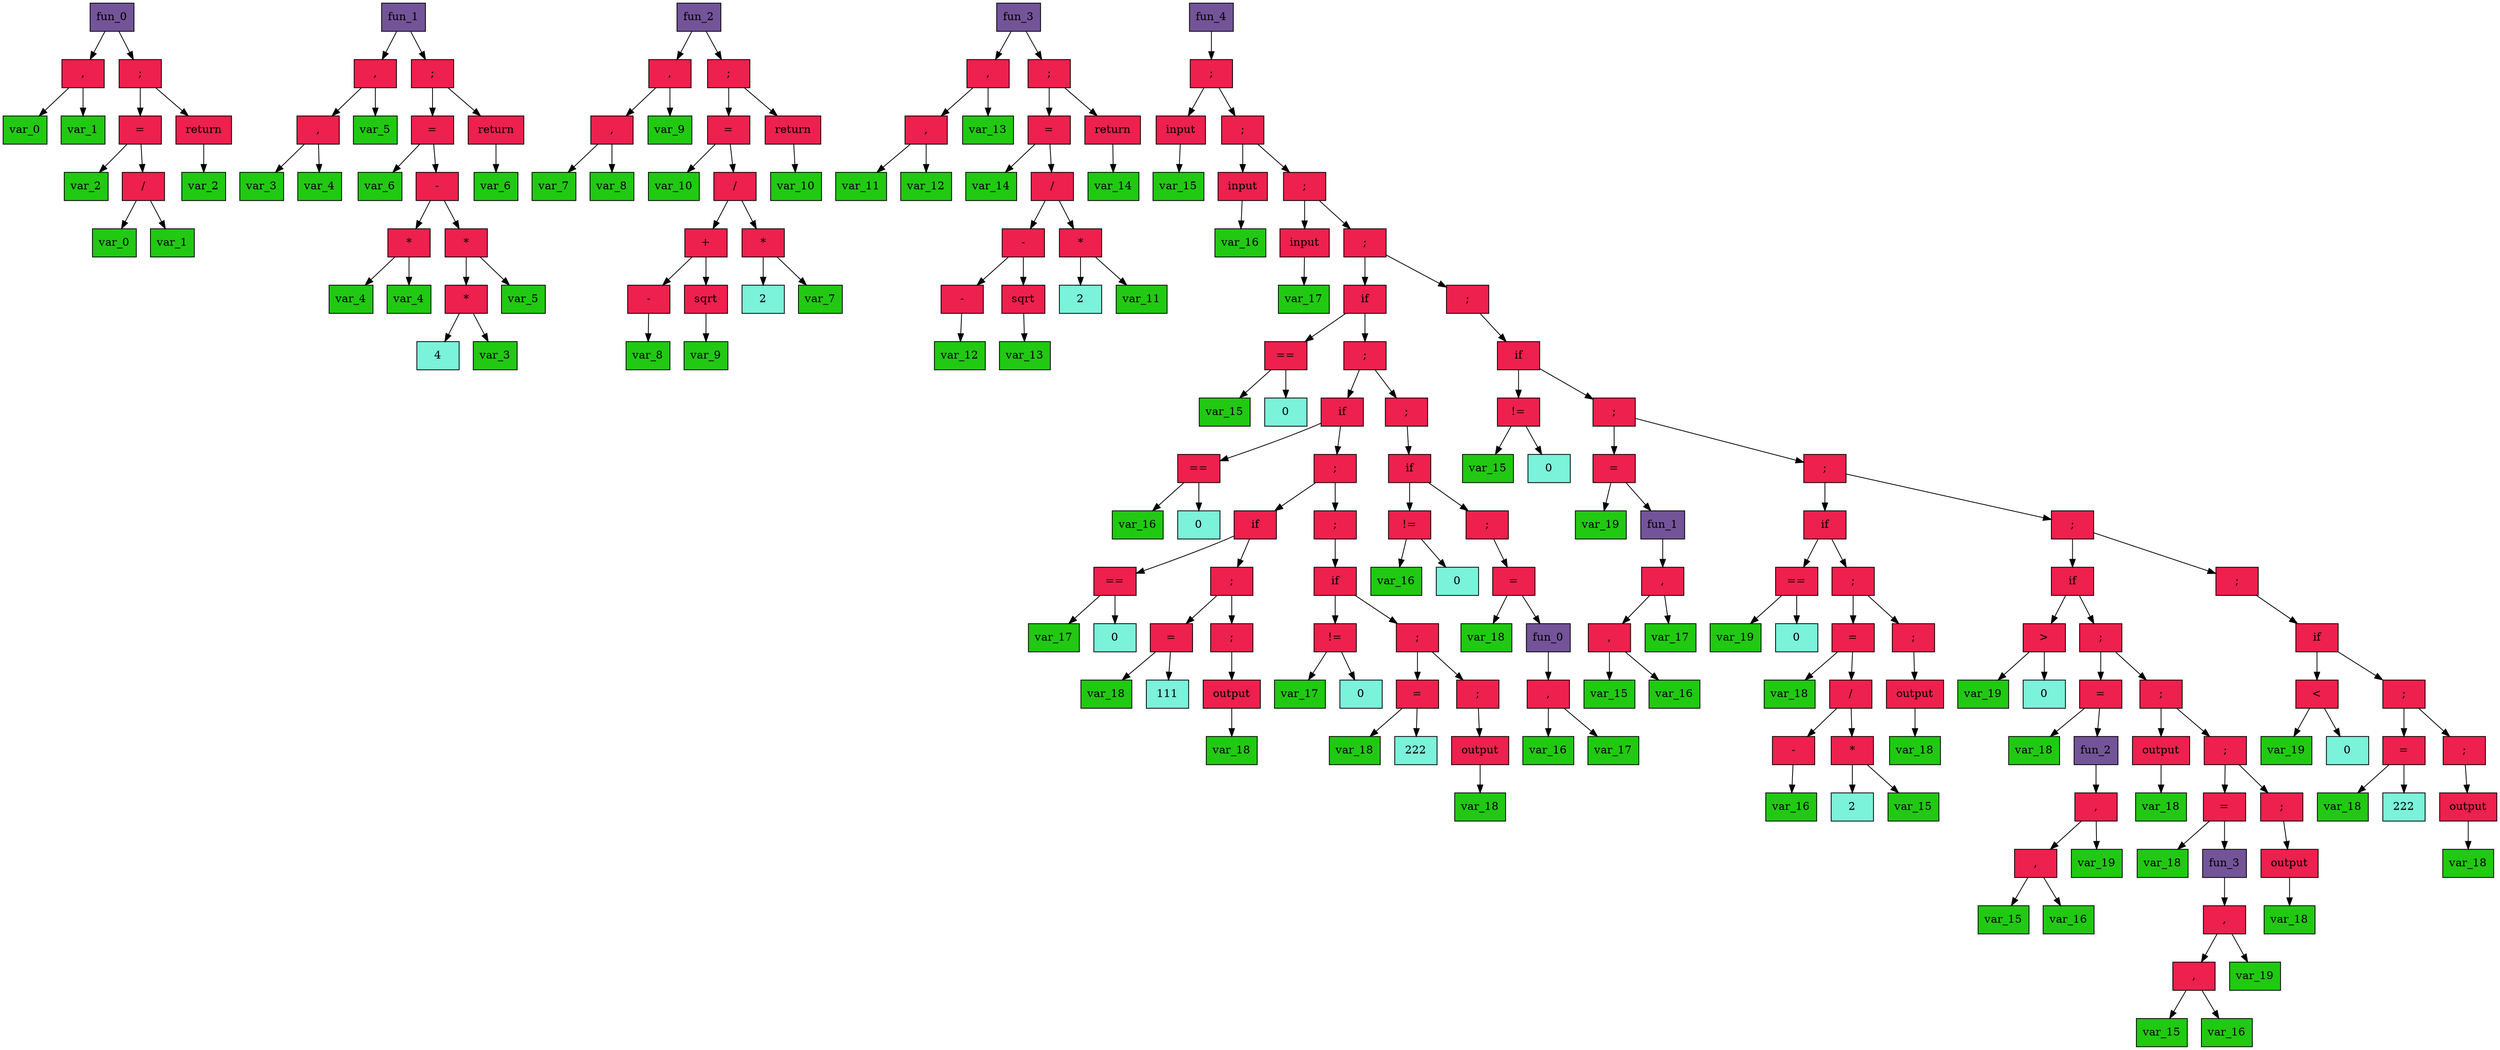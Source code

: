 digraph DotGraph
{
    Node16 [shape="box", color="black", fontcolor="black", fillcolor="#735499", style="filled", weight="1", label="fun_0"];
    Node80 [shape="box", color="black", fontcolor="black", fillcolor="#EE204D", style="filled", weight="1", label=" , "];
    Node144 [shape="box", color="black", fontcolor="black", fillcolor="#21C912", style="filled", weight="1", label="var_0"];
    Node80 -> Node144 [color="black", style="solid", weight="1", label=""];
    Node208 [shape="box", color="black", fontcolor="black", fillcolor="#21C912", style="filled", weight="1", label="var_1"];
    Node80 -> Node208 [color="black", style="solid", weight="1", label=""];
    Node16 -> Node80 [color="black", style="solid", weight="1", label=""];
    Node272 [shape="box", color="black", fontcolor="black", fillcolor="#EE204D", style="filled", weight="1", label=" ; "];
    Node336 [shape="box", color="black", fontcolor="black", fillcolor="#EE204D", style="filled", weight="1", label=" = "];
    Node400 [shape="box", color="black", fontcolor="black", fillcolor="#21C912", style="filled", weight="1", label="var_2"];
    Node336 -> Node400 [color="black", style="solid", weight="1", label=""];
    Node464 [shape="box", color="black", fontcolor="black", fillcolor="#EE204D", style="filled", weight="1", label=" / "];
    Node528 [shape="box", color="black", fontcolor="black", fillcolor="#21C912", style="filled", weight="1", label="var_0"];
    Node464 -> Node528 [color="black", style="solid", weight="1", label=""];
    Node592 [shape="box", color="black", fontcolor="black", fillcolor="#21C912", style="filled", weight="1", label="var_1"];
    Node464 -> Node592 [color="black", style="solid", weight="1", label=""];
    Node336 -> Node464 [color="black", style="solid", weight="1", label=""];
    Node272 -> Node336 [color="black", style="solid", weight="1", label=""];
    Node656 [shape="box", color="black", fontcolor="black", fillcolor="#EE204D", style="filled", weight="1", label=" return "];
    Node720 [shape="box", color="black", fontcolor="black", fillcolor="#21C912", style="filled", weight="1", label="var_2"];
    Node656 -> Node720 [color="black", style="solid", weight="1", label=""];
    Node272 -> Node656 [color="black", style="solid", weight="1", label=""];
    Node16 -> Node272 [color="black", style="solid", weight="1", label=""];
    Node784 [shape="box", color="black", fontcolor="black", fillcolor="#735499", style="filled", weight="1", label="fun_1"];
    Node848 [shape="box", color="black", fontcolor="black", fillcolor="#EE204D", style="filled", weight="1", label=" , "];
    Node912 [shape="box", color="black", fontcolor="black", fillcolor="#EE204D", style="filled", weight="1", label=" , "];
    Node976 [shape="box", color="black", fontcolor="black", fillcolor="#21C912", style="filled", weight="1", label="var_3"];
    Node912 -> Node976 [color="black", style="solid", weight="1", label=""];
    Node1040 [shape="box", color="black", fontcolor="black", fillcolor="#21C912", style="filled", weight="1", label="var_4"];
    Node912 -> Node1040 [color="black", style="solid", weight="1", label=""];
    Node848 -> Node912 [color="black", style="solid", weight="1", label=""];
    Node1104 [shape="box", color="black", fontcolor="black", fillcolor="#21C912", style="filled", weight="1", label="var_5"];
    Node848 -> Node1104 [color="black", style="solid", weight="1", label=""];
    Node784 -> Node848 [color="black", style="solid", weight="1", label=""];
    Node1168 [shape="box", color="black", fontcolor="black", fillcolor="#EE204D", style="filled", weight="1", label=" ; "];
    Node1232 [shape="box", color="black", fontcolor="black", fillcolor="#EE204D", style="filled", weight="1", label=" = "];
    Node1296 [shape="box", color="black", fontcolor="black", fillcolor="#21C912", style="filled", weight="1", label="var_6"];
    Node1232 -> Node1296 [color="black", style="solid", weight="1", label=""];
    Node1360 [shape="box", color="black", fontcolor="black", fillcolor="#EE204D", style="filled", weight="1", label=" - "];
    Node1424 [shape="box", color="black", fontcolor="black", fillcolor="#EE204D", style="filled", weight="1", label=" * "];
    Node1488 [shape="box", color="black", fontcolor="black", fillcolor="#21C912", style="filled", weight="1", label="var_4"];
    Node1424 -> Node1488 [color="black", style="solid", weight="1", label=""];
    Node1552 [shape="box", color="black", fontcolor="black", fillcolor="#21C912", style="filled", weight="1", label="var_4"];
    Node1424 -> Node1552 [color="black", style="solid", weight="1", label=""];
    Node1360 -> Node1424 [color="black", style="solid", weight="1", label=""];
    Node1616 [shape="box", color="black", fontcolor="black", fillcolor="#EE204D", style="filled", weight="1", label=" * "];
    Node1680 [shape="box", color="black", fontcolor="black", fillcolor="#EE204D", style="filled", weight="1", label=" * "];
    Node1744 [shape="box", color="black", fontcolor="black", fillcolor="#7BF2DA", style="filled", weight="1", label="4"];
    Node1680 -> Node1744 [color="black", style="solid", weight="1", label=""];
    Node1808 [shape="box", color="black", fontcolor="black", fillcolor="#21C912", style="filled", weight="1", label="var_3"];
    Node1680 -> Node1808 [color="black", style="solid", weight="1", label=""];
    Node1616 -> Node1680 [color="black", style="solid", weight="1", label=""];
    Node1872 [shape="box", color="black", fontcolor="black", fillcolor="#21C912", style="filled", weight="1", label="var_5"];
    Node1616 -> Node1872 [color="black", style="solid", weight="1", label=""];
    Node1360 -> Node1616 [color="black", style="solid", weight="1", label=""];
    Node1232 -> Node1360 [color="black", style="solid", weight="1", label=""];
    Node1168 -> Node1232 [color="black", style="solid", weight="1", label=""];
    Node1936 [shape="box", color="black", fontcolor="black", fillcolor="#EE204D", style="filled", weight="1", label=" return "];
    Node2000 [shape="box", color="black", fontcolor="black", fillcolor="#21C912", style="filled", weight="1", label="var_6"];
    Node1936 -> Node2000 [color="black", style="solid", weight="1", label=""];
    Node1168 -> Node1936 [color="black", style="solid", weight="1", label=""];
    Node784 -> Node1168 [color="black", style="solid", weight="1", label=""];
    Node2064 [shape="box", color="black", fontcolor="black", fillcolor="#735499", style="filled", weight="1", label="fun_2"];
    Node2128 [shape="box", color="black", fontcolor="black", fillcolor="#EE204D", style="filled", weight="1", label=" , "];
    Node2192 [shape="box", color="black", fontcolor="black", fillcolor="#EE204D", style="filled", weight="1", label=" , "];
    Node2256 [shape="box", color="black", fontcolor="black", fillcolor="#21C912", style="filled", weight="1", label="var_7"];
    Node2192 -> Node2256 [color="black", style="solid", weight="1", label=""];
    Node2320 [shape="box", color="black", fontcolor="black", fillcolor="#21C912", style="filled", weight="1", label="var_8"];
    Node2192 -> Node2320 [color="black", style="solid", weight="1", label=""];
    Node2128 -> Node2192 [color="black", style="solid", weight="1", label=""];
    Node2384 [shape="box", color="black", fontcolor="black", fillcolor="#21C912", style="filled", weight="1", label="var_9"];
    Node2128 -> Node2384 [color="black", style="solid", weight="1", label=""];
    Node2064 -> Node2128 [color="black", style="solid", weight="1", label=""];
    Node2448 [shape="box", color="black", fontcolor="black", fillcolor="#EE204D", style="filled", weight="1", label=" ; "];
    Node2512 [shape="box", color="black", fontcolor="black", fillcolor="#EE204D", style="filled", weight="1", label=" = "];
    Node2576 [shape="box", color="black", fontcolor="black", fillcolor="#21C912", style="filled", weight="1", label="var_10"];
    Node2512 -> Node2576 [color="black", style="solid", weight="1", label=""];
    Node2640 [shape="box", color="black", fontcolor="black", fillcolor="#EE204D", style="filled", weight="1", label=" / "];
    Node2704 [shape="box", color="black", fontcolor="black", fillcolor="#EE204D", style="filled", weight="1", label=" + "];
    Node2768 [shape="box", color="black", fontcolor="black", fillcolor="#EE204D", style="filled", weight="1", label=" - "];
    Node2832 [shape="box", color="black", fontcolor="black", fillcolor="#21C912", style="filled", weight="1", label="var_8"];
    Node2768 -> Node2832 [color="black", style="solid", weight="1", label=""];
    Node2704 -> Node2768 [color="black", style="solid", weight="1", label=""];
    Node2896 [shape="box", color="black", fontcolor="black", fillcolor="#EE204D", style="filled", weight="1", label=" sqrt "];
    Node2960 [shape="box", color="black", fontcolor="black", fillcolor="#21C912", style="filled", weight="1", label="var_9"];
    Node2896 -> Node2960 [color="black", style="solid", weight="1", label=""];
    Node2704 -> Node2896 [color="black", style="solid", weight="1", label=""];
    Node2640 -> Node2704 [color="black", style="solid", weight="1", label=""];
    Node3024 [shape="box", color="black", fontcolor="black", fillcolor="#EE204D", style="filled", weight="1", label=" * "];
    Node3088 [shape="box", color="black", fontcolor="black", fillcolor="#7BF2DA", style="filled", weight="1", label="2"];
    Node3024 -> Node3088 [color="black", style="solid", weight="1", label=""];
    Node3152 [shape="box", color="black", fontcolor="black", fillcolor="#21C912", style="filled", weight="1", label="var_7"];
    Node3024 -> Node3152 [color="black", style="solid", weight="1", label=""];
    Node2640 -> Node3024 [color="black", style="solid", weight="1", label=""];
    Node2512 -> Node2640 [color="black", style="solid", weight="1", label=""];
    Node2448 -> Node2512 [color="black", style="solid", weight="1", label=""];
    Node3216 [shape="box", color="black", fontcolor="black", fillcolor="#EE204D", style="filled", weight="1", label=" return "];
    Node3280 [shape="box", color="black", fontcolor="black", fillcolor="#21C912", style="filled", weight="1", label="var_10"];
    Node3216 -> Node3280 [color="black", style="solid", weight="1", label=""];
    Node2448 -> Node3216 [color="black", style="solid", weight="1", label=""];
    Node2064 -> Node2448 [color="black", style="solid", weight="1", label=""];
    Node3344 [shape="box", color="black", fontcolor="black", fillcolor="#735499", style="filled", weight="1", label="fun_3"];
    Node3408 [shape="box", color="black", fontcolor="black", fillcolor="#EE204D", style="filled", weight="1", label=" , "];
    Node3472 [shape="box", color="black", fontcolor="black", fillcolor="#EE204D", style="filled", weight="1", label=" , "];
    Node3536 [shape="box", color="black", fontcolor="black", fillcolor="#21C912", style="filled", weight="1", label="var_11"];
    Node3472 -> Node3536 [color="black", style="solid", weight="1", label=""];
    Node3600 [shape="box", color="black", fontcolor="black", fillcolor="#21C912", style="filled", weight="1", label="var_12"];
    Node3472 -> Node3600 [color="black", style="solid", weight="1", label=""];
    Node3408 -> Node3472 [color="black", style="solid", weight="1", label=""];
    Node3664 [shape="box", color="black", fontcolor="black", fillcolor="#21C912", style="filled", weight="1", label="var_13"];
    Node3408 -> Node3664 [color="black", style="solid", weight="1", label=""];
    Node3344 -> Node3408 [color="black", style="solid", weight="1", label=""];
    Node3728 [shape="box", color="black", fontcolor="black", fillcolor="#EE204D", style="filled", weight="1", label=" ; "];
    Node3792 [shape="box", color="black", fontcolor="black", fillcolor="#EE204D", style="filled", weight="1", label=" = "];
    Node3856 [shape="box", color="black", fontcolor="black", fillcolor="#21C912", style="filled", weight="1", label="var_14"];
    Node3792 -> Node3856 [color="black", style="solid", weight="1", label=""];
    Node3920 [shape="box", color="black", fontcolor="black", fillcolor="#EE204D", style="filled", weight="1", label=" / "];
    Node3984 [shape="box", color="black", fontcolor="black", fillcolor="#EE204D", style="filled", weight="1", label=" - "];
    Node4048 [shape="box", color="black", fontcolor="black", fillcolor="#EE204D", style="filled", weight="1", label=" - "];
    Node4112 [shape="box", color="black", fontcolor="black", fillcolor="#21C912", style="filled", weight="1", label="var_12"];
    Node4048 -> Node4112 [color="black", style="solid", weight="1", label=""];
    Node3984 -> Node4048 [color="black", style="solid", weight="1", label=""];
    Node4176 [shape="box", color="black", fontcolor="black", fillcolor="#EE204D", style="filled", weight="1", label=" sqrt "];
    Node4240 [shape="box", color="black", fontcolor="black", fillcolor="#21C912", style="filled", weight="1", label="var_13"];
    Node4176 -> Node4240 [color="black", style="solid", weight="1", label=""];
    Node3984 -> Node4176 [color="black", style="solid", weight="1", label=""];
    Node3920 -> Node3984 [color="black", style="solid", weight="1", label=""];
    Node4304 [shape="box", color="black", fontcolor="black", fillcolor="#EE204D", style="filled", weight="1", label=" * "];
    Node4368 [shape="box", color="black", fontcolor="black", fillcolor="#7BF2DA", style="filled", weight="1", label="2"];
    Node4304 -> Node4368 [color="black", style="solid", weight="1", label=""];
    Node4432 [shape="box", color="black", fontcolor="black", fillcolor="#21C912", style="filled", weight="1", label="var_11"];
    Node4304 -> Node4432 [color="black", style="solid", weight="1", label=""];
    Node3920 -> Node4304 [color="black", style="solid", weight="1", label=""];
    Node3792 -> Node3920 [color="black", style="solid", weight="1", label=""];
    Node3728 -> Node3792 [color="black", style="solid", weight="1", label=""];
    Node4496 [shape="box", color="black", fontcolor="black", fillcolor="#EE204D", style="filled", weight="1", label=" return "];
    Node4560 [shape="box", color="black", fontcolor="black", fillcolor="#21C912", style="filled", weight="1", label="var_14"];
    Node4496 -> Node4560 [color="black", style="solid", weight="1", label=""];
    Node3728 -> Node4496 [color="black", style="solid", weight="1", label=""];
    Node3344 -> Node3728 [color="black", style="solid", weight="1", label=""];
    Node4624 [shape="box", color="black", fontcolor="black", fillcolor="#735499", style="filled", weight="1", label="fun_4"];
    Node4688 [shape="box", color="black", fontcolor="black", fillcolor="#EE204D", style="filled", weight="1", label=" ; "];
    Node4752 [shape="box", color="black", fontcolor="black", fillcolor="#EE204D", style="filled", weight="1", label=" input "];
    Node4816 [shape="box", color="black", fontcolor="black", fillcolor="#21C912", style="filled", weight="1", label="var_15"];
    Node4752 -> Node4816 [color="black", style="solid", weight="1", label=""];
    Node4688 -> Node4752 [color="black", style="solid", weight="1", label=""];
    Node4880 [shape="box", color="black", fontcolor="black", fillcolor="#EE204D", style="filled", weight="1", label=" ; "];
    Node4944 [shape="box", color="black", fontcolor="black", fillcolor="#EE204D", style="filled", weight="1", label=" input "];
    Node5008 [shape="box", color="black", fontcolor="black", fillcolor="#21C912", style="filled", weight="1", label="var_16"];
    Node4944 -> Node5008 [color="black", style="solid", weight="1", label=""];
    Node4880 -> Node4944 [color="black", style="solid", weight="1", label=""];
    Node5072 [shape="box", color="black", fontcolor="black", fillcolor="#EE204D", style="filled", weight="1", label=" ; "];
    Node5136 [shape="box", color="black", fontcolor="black", fillcolor="#EE204D", style="filled", weight="1", label=" input "];
    Node5200 [shape="box", color="black", fontcolor="black", fillcolor="#21C912", style="filled", weight="1", label="var_17"];
    Node5136 -> Node5200 [color="black", style="solid", weight="1", label=""];
    Node5072 -> Node5136 [color="black", style="solid", weight="1", label=""];
    Node5264 [shape="box", color="black", fontcolor="black", fillcolor="#EE204D", style="filled", weight="1", label=" ; "];
    Node5328 [shape="box", color="black", fontcolor="black", fillcolor="#EE204D", style="filled", weight="1", label=" if "];
    Node5392 [shape="box", color="black", fontcolor="black", fillcolor="#EE204D", style="filled", weight="1", label=" == "];
    Node5456 [shape="box", color="black", fontcolor="black", fillcolor="#21C912", style="filled", weight="1", label="var_15"];
    Node5392 -> Node5456 [color="black", style="solid", weight="1", label=""];
    Node5520 [shape="box", color="black", fontcolor="black", fillcolor="#7BF2DA", style="filled", weight="1", label="0"];
    Node5392 -> Node5520 [color="black", style="solid", weight="1", label=""];
    Node5328 -> Node5392 [color="black", style="solid", weight="1", label=""];
    Node5584 [shape="box", color="black", fontcolor="black", fillcolor="#EE204D", style="filled", weight="1", label=" ; "];
    Node5648 [shape="box", color="black", fontcolor="black", fillcolor="#EE204D", style="filled", weight="1", label=" if "];
    Node5712 [shape="box", color="black", fontcolor="black", fillcolor="#EE204D", style="filled", weight="1", label=" == "];
    Node5776 [shape="box", color="black", fontcolor="black", fillcolor="#21C912", style="filled", weight="1", label="var_16"];
    Node5712 -> Node5776 [color="black", style="solid", weight="1", label=""];
    Node5840 [shape="box", color="black", fontcolor="black", fillcolor="#7BF2DA", style="filled", weight="1", label="0"];
    Node5712 -> Node5840 [color="black", style="solid", weight="1", label=""];
    Node5648 -> Node5712 [color="black", style="solid", weight="1", label=""];
    Node5904 [shape="box", color="black", fontcolor="black", fillcolor="#EE204D", style="filled", weight="1", label=" ; "];
    Node5968 [shape="box", color="black", fontcolor="black", fillcolor="#EE204D", style="filled", weight="1", label=" if "];
    Node6032 [shape="box", color="black", fontcolor="black", fillcolor="#EE204D", style="filled", weight="1", label=" == "];
    Node6096 [shape="box", color="black", fontcolor="black", fillcolor="#21C912", style="filled", weight="1", label="var_17"];
    Node6032 -> Node6096 [color="black", style="solid", weight="1", label=""];
    Node6160 [shape="box", color="black", fontcolor="black", fillcolor="#7BF2DA", style="filled", weight="1", label="0"];
    Node6032 -> Node6160 [color="black", style="solid", weight="1", label=""];
    Node5968 -> Node6032 [color="black", style="solid", weight="1", label=""];
    Node6224 [shape="box", color="black", fontcolor="black", fillcolor="#EE204D", style="filled", weight="1", label=" ; "];
    Node6288 [shape="box", color="black", fontcolor="black", fillcolor="#EE204D", style="filled", weight="1", label=" = "];
    Node6352 [shape="box", color="black", fontcolor="black", fillcolor="#21C912", style="filled", weight="1", label="var_18"];
    Node6288 -> Node6352 [color="black", style="solid", weight="1", label=""];
    Node6416 [shape="box", color="black", fontcolor="black", fillcolor="#7BF2DA", style="filled", weight="1", label="111"];
    Node6288 -> Node6416 [color="black", style="solid", weight="1", label=""];
    Node6224 -> Node6288 [color="black", style="solid", weight="1", label=""];
    Node6480 [shape="box", color="black", fontcolor="black", fillcolor="#EE204D", style="filled", weight="1", label=" ; "];
    Node6544 [shape="box", color="black", fontcolor="black", fillcolor="#EE204D", style="filled", weight="1", label=" output "];
    Node6608 [shape="box", color="black", fontcolor="black", fillcolor="#21C912", style="filled", weight="1", label="var_18"];
    Node6544 -> Node6608 [color="black", style="solid", weight="1", label=""];
    Node6480 -> Node6544 [color="black", style="solid", weight="1", label=""];
    Node6224 -> Node6480 [color="black", style="solid", weight="1", label=""];
    Node5968 -> Node6224 [color="black", style="solid", weight="1", label=""];
    Node5904 -> Node5968 [color="black", style="solid", weight="1", label=""];
    Node6672 [shape="box", color="black", fontcolor="black", fillcolor="#EE204D", style="filled", weight="1", label=" ; "];
    Node6736 [shape="box", color="black", fontcolor="black", fillcolor="#EE204D", style="filled", weight="1", label=" if "];
    Node6800 [shape="box", color="black", fontcolor="black", fillcolor="#EE204D", style="filled", weight="1", label=" != "];
    Node6864 [shape="box", color="black", fontcolor="black", fillcolor="#21C912", style="filled", weight="1", label="var_17"];
    Node6800 -> Node6864 [color="black", style="solid", weight="1", label=""];
    Node6928 [shape="box", color="black", fontcolor="black", fillcolor="#7BF2DA", style="filled", weight="1", label="0"];
    Node6800 -> Node6928 [color="black", style="solid", weight="1", label=""];
    Node6736 -> Node6800 [color="black", style="solid", weight="1", label=""];
    Node6992 [shape="box", color="black", fontcolor="black", fillcolor="#EE204D", style="filled", weight="1", label=" ; "];
    Node7056 [shape="box", color="black", fontcolor="black", fillcolor="#EE204D", style="filled", weight="1", label=" = "];
    Node7120 [shape="box", color="black", fontcolor="black", fillcolor="#21C912", style="filled", weight="1", label="var_18"];
    Node7056 -> Node7120 [color="black", style="solid", weight="1", label=""];
    Node7184 [shape="box", color="black", fontcolor="black", fillcolor="#7BF2DA", style="filled", weight="1", label="222"];
    Node7056 -> Node7184 [color="black", style="solid", weight="1", label=""];
    Node6992 -> Node7056 [color="black", style="solid", weight="1", label=""];
    Node7248 [shape="box", color="black", fontcolor="black", fillcolor="#EE204D", style="filled", weight="1", label=" ; "];
    Node7312 [shape="box", color="black", fontcolor="black", fillcolor="#EE204D", style="filled", weight="1", label=" output "];
    Node7376 [shape="box", color="black", fontcolor="black", fillcolor="#21C912", style="filled", weight="1", label="var_18"];
    Node7312 -> Node7376 [color="black", style="solid", weight="1", label=""];
    Node7248 -> Node7312 [color="black", style="solid", weight="1", label=""];
    Node6992 -> Node7248 [color="black", style="solid", weight="1", label=""];
    Node6736 -> Node6992 [color="black", style="solid", weight="1", label=""];
    Node6672 -> Node6736 [color="black", style="solid", weight="1", label=""];
    Node5904 -> Node6672 [color="black", style="solid", weight="1", label=""];
    Node5648 -> Node5904 [color="black", style="solid", weight="1", label=""];
    Node5584 -> Node5648 [color="black", style="solid", weight="1", label=""];
    Node7440 [shape="box", color="black", fontcolor="black", fillcolor="#EE204D", style="filled", weight="1", label=" ; "];
    Node7504 [shape="box", color="black", fontcolor="black", fillcolor="#EE204D", style="filled", weight="1", label=" if "];
    Node7568 [shape="box", color="black", fontcolor="black", fillcolor="#EE204D", style="filled", weight="1", label=" != "];
    Node7632 [shape="box", color="black", fontcolor="black", fillcolor="#21C912", style="filled", weight="1", label="var_16"];
    Node7568 -> Node7632 [color="black", style="solid", weight="1", label=""];
    Node7696 [shape="box", color="black", fontcolor="black", fillcolor="#7BF2DA", style="filled", weight="1", label="0"];
    Node7568 -> Node7696 [color="black", style="solid", weight="1", label=""];
    Node7504 -> Node7568 [color="black", style="solid", weight="1", label=""];
    Node7760 [shape="box", color="black", fontcolor="black", fillcolor="#EE204D", style="filled", weight="1", label=" ; "];
    Node7824 [shape="box", color="black", fontcolor="black", fillcolor="#EE204D", style="filled", weight="1", label=" = "];
    Node7888 [shape="box", color="black", fontcolor="black", fillcolor="#21C912", style="filled", weight="1", label="var_18"];
    Node7824 -> Node7888 [color="black", style="solid", weight="1", label=""];
    Node7952 [shape="box", color="black", fontcolor="black", fillcolor="#735499", style="filled", weight="1", label="fun_0"];
    Node8016 [shape="box", color="black", fontcolor="black", fillcolor="#EE204D", style="filled", weight="1", label=" , "];
    Node8080 [shape="box", color="black", fontcolor="black", fillcolor="#21C912", style="filled", weight="1", label="var_16"];
    Node8016 -> Node8080 [color="black", style="solid", weight="1", label=""];
    Node8144 [shape="box", color="black", fontcolor="black", fillcolor="#21C912", style="filled", weight="1", label="var_17"];
    Node8016 -> Node8144 [color="black", style="solid", weight="1", label=""];
    Node7952 -> Node8016 [color="black", style="solid", weight="1", label=""];
    Node7824 -> Node7952 [color="black", style="solid", weight="1", label=""];
    Node7760 -> Node7824 [color="black", style="solid", weight="1", label=""];
    Node7504 -> Node7760 [color="black", style="solid", weight="1", label=""];
    Node7440 -> Node7504 [color="black", style="solid", weight="1", label=""];
    Node5584 -> Node7440 [color="black", style="solid", weight="1", label=""];
    Node5328 -> Node5584 [color="black", style="solid", weight="1", label=""];
    Node5264 -> Node5328 [color="black", style="solid", weight="1", label=""];
    Node8208 [shape="box", color="black", fontcolor="black", fillcolor="#EE204D", style="filled", weight="1", label=" ; "];
    Node8272 [shape="box", color="black", fontcolor="black", fillcolor="#EE204D", style="filled", weight="1", label=" if "];
    Node8336 [shape="box", color="black", fontcolor="black", fillcolor="#EE204D", style="filled", weight="1", label=" != "];
    Node8400 [shape="box", color="black", fontcolor="black", fillcolor="#21C912", style="filled", weight="1", label="var_15"];
    Node8336 -> Node8400 [color="black", style="solid", weight="1", label=""];
    Node8464 [shape="box", color="black", fontcolor="black", fillcolor="#7BF2DA", style="filled", weight="1", label="0"];
    Node8336 -> Node8464 [color="black", style="solid", weight="1", label=""];
    Node8272 -> Node8336 [color="black", style="solid", weight="1", label=""];
    Node8528 [shape="box", color="black", fontcolor="black", fillcolor="#EE204D", style="filled", weight="1", label=" ; "];
    Node8592 [shape="box", color="black", fontcolor="black", fillcolor="#EE204D", style="filled", weight="1", label=" = "];
    Node8656 [shape="box", color="black", fontcolor="black", fillcolor="#21C912", style="filled", weight="1", label="var_19"];
    Node8592 -> Node8656 [color="black", style="solid", weight="1", label=""];
    Node8720 [shape="box", color="black", fontcolor="black", fillcolor="#735499", style="filled", weight="1", label="fun_1"];
    Node8784 [shape="box", color="black", fontcolor="black", fillcolor="#EE204D", style="filled", weight="1", label=" , "];
    Node8848 [shape="box", color="black", fontcolor="black", fillcolor="#EE204D", style="filled", weight="1", label=" , "];
    Node8912 [shape="box", color="black", fontcolor="black", fillcolor="#21C912", style="filled", weight="1", label="var_15"];
    Node8848 -> Node8912 [color="black", style="solid", weight="1", label=""];
    Node8976 [shape="box", color="black", fontcolor="black", fillcolor="#21C912", style="filled", weight="1", label="var_16"];
    Node8848 -> Node8976 [color="black", style="solid", weight="1", label=""];
    Node8784 -> Node8848 [color="black", style="solid", weight="1", label=""];
    Node9040 [shape="box", color="black", fontcolor="black", fillcolor="#21C912", style="filled", weight="1", label="var_17"];
    Node8784 -> Node9040 [color="black", style="solid", weight="1", label=""];
    Node8720 -> Node8784 [color="black", style="solid", weight="1", label=""];
    Node8592 -> Node8720 [color="black", style="solid", weight="1", label=""];
    Node8528 -> Node8592 [color="black", style="solid", weight="1", label=""];
    Node9104 [shape="box", color="black", fontcolor="black", fillcolor="#EE204D", style="filled", weight="1", label=" ; "];
    Node9168 [shape="box", color="black", fontcolor="black", fillcolor="#EE204D", style="filled", weight="1", label=" if "];
    Node9232 [shape="box", color="black", fontcolor="black", fillcolor="#EE204D", style="filled", weight="1", label=" == "];
    Node9296 [shape="box", color="black", fontcolor="black", fillcolor="#21C912", style="filled", weight="1", label="var_19"];
    Node9232 -> Node9296 [color="black", style="solid", weight="1", label=""];
    Node9360 [shape="box", color="black", fontcolor="black", fillcolor="#7BF2DA", style="filled", weight="1", label="0"];
    Node9232 -> Node9360 [color="black", style="solid", weight="1", label=""];
    Node9168 -> Node9232 [color="black", style="solid", weight="1", label=""];
    Node9424 [shape="box", color="black", fontcolor="black", fillcolor="#EE204D", style="filled", weight="1", label=" ; "];
    Node9488 [shape="box", color="black", fontcolor="black", fillcolor="#EE204D", style="filled", weight="1", label=" = "];
    Node9552 [shape="box", color="black", fontcolor="black", fillcolor="#21C912", style="filled", weight="1", label="var_18"];
    Node9488 -> Node9552 [color="black", style="solid", weight="1", label=""];
    Node9616 [shape="box", color="black", fontcolor="black", fillcolor="#EE204D", style="filled", weight="1", label=" / "];
    Node9680 [shape="box", color="black", fontcolor="black", fillcolor="#EE204D", style="filled", weight="1", label=" - "];
    Node9744 [shape="box", color="black", fontcolor="black", fillcolor="#21C912", style="filled", weight="1", label="var_16"];
    Node9680 -> Node9744 [color="black", style="solid", weight="1", label=""];
    Node9616 -> Node9680 [color="black", style="solid", weight="1", label=""];
    Node9808 [shape="box", color="black", fontcolor="black", fillcolor="#EE204D", style="filled", weight="1", label=" * "];
    Node9872 [shape="box", color="black", fontcolor="black", fillcolor="#7BF2DA", style="filled", weight="1", label="2"];
    Node9808 -> Node9872 [color="black", style="solid", weight="1", label=""];
    Node9936 [shape="box", color="black", fontcolor="black", fillcolor="#21C912", style="filled", weight="1", label="var_15"];
    Node9808 -> Node9936 [color="black", style="solid", weight="1", label=""];
    Node9616 -> Node9808 [color="black", style="solid", weight="1", label=""];
    Node9488 -> Node9616 [color="black", style="solid", weight="1", label=""];
    Node9424 -> Node9488 [color="black", style="solid", weight="1", label=""];
    Node10000 [shape="box", color="black", fontcolor="black", fillcolor="#EE204D", style="filled", weight="1", label=" ; "];
    Node10064 [shape="box", color="black", fontcolor="black", fillcolor="#EE204D", style="filled", weight="1", label=" output "];
    Node10128 [shape="box", color="black", fontcolor="black", fillcolor="#21C912", style="filled", weight="1", label="var_18"];
    Node10064 -> Node10128 [color="black", style="solid", weight="1", label=""];
    Node10000 -> Node10064 [color="black", style="solid", weight="1", label=""];
    Node9424 -> Node10000 [color="black", style="solid", weight="1", label=""];
    Node9168 -> Node9424 [color="black", style="solid", weight="1", label=""];
    Node9104 -> Node9168 [color="black", style="solid", weight="1", label=""];
    Node10192 [shape="box", color="black", fontcolor="black", fillcolor="#EE204D", style="filled", weight="1", label=" ; "];
    Node10256 [shape="box", color="black", fontcolor="black", fillcolor="#EE204D", style="filled", weight="1", label=" if "];
    Node10320 [shape="box", color="black", fontcolor="black", fillcolor="#EE204D", style="filled", weight="1", label=" > "];
    Node10384 [shape="box", color="black", fontcolor="black", fillcolor="#21C912", style="filled", weight="1", label="var_19"];
    Node10320 -> Node10384 [color="black", style="solid", weight="1", label=""];
    Node10448 [shape="box", color="black", fontcolor="black", fillcolor="#7BF2DA", style="filled", weight="1", label="0"];
    Node10320 -> Node10448 [color="black", style="solid", weight="1", label=""];
    Node10256 -> Node10320 [color="black", style="solid", weight="1", label=""];
    Node10512 [shape="box", color="black", fontcolor="black", fillcolor="#EE204D", style="filled", weight="1", label=" ; "];
    Node10576 [shape="box", color="black", fontcolor="black", fillcolor="#EE204D", style="filled", weight="1", label=" = "];
    Node10640 [shape="box", color="black", fontcolor="black", fillcolor="#21C912", style="filled", weight="1", label="var_18"];
    Node10576 -> Node10640 [color="black", style="solid", weight="1", label=""];
    Node10704 [shape="box", color="black", fontcolor="black", fillcolor="#735499", style="filled", weight="1", label="fun_2"];
    Node10768 [shape="box", color="black", fontcolor="black", fillcolor="#EE204D", style="filled", weight="1", label=" , "];
    Node10832 [shape="box", color="black", fontcolor="black", fillcolor="#EE204D", style="filled", weight="1", label=" , "];
    Node10896 [shape="box", color="black", fontcolor="black", fillcolor="#21C912", style="filled", weight="1", label="var_15"];
    Node10832 -> Node10896 [color="black", style="solid", weight="1", label=""];
    Node10960 [shape="box", color="black", fontcolor="black", fillcolor="#21C912", style="filled", weight="1", label="var_16"];
    Node10832 -> Node10960 [color="black", style="solid", weight="1", label=""];
    Node10768 -> Node10832 [color="black", style="solid", weight="1", label=""];
    Node11024 [shape="box", color="black", fontcolor="black", fillcolor="#21C912", style="filled", weight="1", label="var_19"];
    Node10768 -> Node11024 [color="black", style="solid", weight="1", label=""];
    Node10704 -> Node10768 [color="black", style="solid", weight="1", label=""];
    Node10576 -> Node10704 [color="black", style="solid", weight="1", label=""];
    Node10512 -> Node10576 [color="black", style="solid", weight="1", label=""];
    Node11088 [shape="box", color="black", fontcolor="black", fillcolor="#EE204D", style="filled", weight="1", label=" ; "];
    Node11152 [shape="box", color="black", fontcolor="black", fillcolor="#EE204D", style="filled", weight="1", label=" output "];
    Node11216 [shape="box", color="black", fontcolor="black", fillcolor="#21C912", style="filled", weight="1", label="var_18"];
    Node11152 -> Node11216 [color="black", style="solid", weight="1", label=""];
    Node11088 -> Node11152 [color="black", style="solid", weight="1", label=""];
    Node11280 [shape="box", color="black", fontcolor="black", fillcolor="#EE204D", style="filled", weight="1", label=" ; "];
    Node11344 [shape="box", color="black", fontcolor="black", fillcolor="#EE204D", style="filled", weight="1", label=" = "];
    Node11408 [shape="box", color="black", fontcolor="black", fillcolor="#21C912", style="filled", weight="1", label="var_18"];
    Node11344 -> Node11408 [color="black", style="solid", weight="1", label=""];
    Node11472 [shape="box", color="black", fontcolor="black", fillcolor="#735499", style="filled", weight="1", label="fun_3"];
    Node11536 [shape="box", color="black", fontcolor="black", fillcolor="#EE204D", style="filled", weight="1", label=" , "];
    Node11600 [shape="box", color="black", fontcolor="black", fillcolor="#EE204D", style="filled", weight="1", label=" , "];
    Node11664 [shape="box", color="black", fontcolor="black", fillcolor="#21C912", style="filled", weight="1", label="var_15"];
    Node11600 -> Node11664 [color="black", style="solid", weight="1", label=""];
    Node11728 [shape="box", color="black", fontcolor="black", fillcolor="#21C912", style="filled", weight="1", label="var_16"];
    Node11600 -> Node11728 [color="black", style="solid", weight="1", label=""];
    Node11536 -> Node11600 [color="black", style="solid", weight="1", label=""];
    Node11792 [shape="box", color="black", fontcolor="black", fillcolor="#21C912", style="filled", weight="1", label="var_19"];
    Node11536 -> Node11792 [color="black", style="solid", weight="1", label=""];
    Node11472 -> Node11536 [color="black", style="solid", weight="1", label=""];
    Node11344 -> Node11472 [color="black", style="solid", weight="1", label=""];
    Node11280 -> Node11344 [color="black", style="solid", weight="1", label=""];
    Node11856 [shape="box", color="black", fontcolor="black", fillcolor="#EE204D", style="filled", weight="1", label=" ; "];
    Node11920 [shape="box", color="black", fontcolor="black", fillcolor="#EE204D", style="filled", weight="1", label=" output "];
    Node11984 [shape="box", color="black", fontcolor="black", fillcolor="#21C912", style="filled", weight="1", label="var_18"];
    Node11920 -> Node11984 [color="black", style="solid", weight="1", label=""];
    Node11856 -> Node11920 [color="black", style="solid", weight="1", label=""];
    Node11280 -> Node11856 [color="black", style="solid", weight="1", label=""];
    Node11088 -> Node11280 [color="black", style="solid", weight="1", label=""];
    Node10512 -> Node11088 [color="black", style="solid", weight="1", label=""];
    Node10256 -> Node10512 [color="black", style="solid", weight="1", label=""];
    Node10192 -> Node10256 [color="black", style="solid", weight="1", label=""];
    Node12048 [shape="box", color="black", fontcolor="black", fillcolor="#EE204D", style="filled", weight="1", label=" ; "];
    Node12112 [shape="box", color="black", fontcolor="black", fillcolor="#EE204D", style="filled", weight="1", label=" if "];
    Node12176 [shape="box", color="black", fontcolor="black", fillcolor="#EE204D", style="filled", weight="1", label=" < "];
    Node12240 [shape="box", color="black", fontcolor="black", fillcolor="#21C912", style="filled", weight="1", label="var_19"];
    Node12176 -> Node12240 [color="black", style="solid", weight="1", label=""];
    Node12304 [shape="box", color="black", fontcolor="black", fillcolor="#7BF2DA", style="filled", weight="1", label="0"];
    Node12176 -> Node12304 [color="black", style="solid", weight="1", label=""];
    Node12112 -> Node12176 [color="black", style="solid", weight="1", label=""];
    Node12368 [shape="box", color="black", fontcolor="black", fillcolor="#EE204D", style="filled", weight="1", label=" ; "];
    Node12432 [shape="box", color="black", fontcolor="black", fillcolor="#EE204D", style="filled", weight="1", label=" = "];
    Node12496 [shape="box", color="black", fontcolor="black", fillcolor="#21C912", style="filled", weight="1", label="var_18"];
    Node12432 -> Node12496 [color="black", style="solid", weight="1", label=""];
    Node12560 [shape="box", color="black", fontcolor="black", fillcolor="#7BF2DA", style="filled", weight="1", label="222"];
    Node12432 -> Node12560 [color="black", style="solid", weight="1", label=""];
    Node12368 -> Node12432 [color="black", style="solid", weight="1", label=""];
    Node12624 [shape="box", color="black", fontcolor="black", fillcolor="#EE204D", style="filled", weight="1", label=" ; "];
    Node12688 [shape="box", color="black", fontcolor="black", fillcolor="#EE204D", style="filled", weight="1", label=" output "];
    Node12752 [shape="box", color="black", fontcolor="black", fillcolor="#21C912", style="filled", weight="1", label="var_18"];
    Node12688 -> Node12752 [color="black", style="solid", weight="1", label=""];
    Node12624 -> Node12688 [color="black", style="solid", weight="1", label=""];
    Node12368 -> Node12624 [color="black", style="solid", weight="1", label=""];
    Node12112 -> Node12368 [color="black", style="solid", weight="1", label=""];
    Node12048 -> Node12112 [color="black", style="solid", weight="1", label=""];
    Node10192 -> Node12048 [color="black", style="solid", weight="1", label=""];
    Node9104 -> Node10192 [color="black", style="solid", weight="1", label=""];
    Node8528 -> Node9104 [color="black", style="solid", weight="1", label=""];
    Node8272 -> Node8528 [color="black", style="solid", weight="1", label=""];
    Node8208 -> Node8272 [color="black", style="solid", weight="1", label=""];
    Node5264 -> Node8208 [color="black", style="solid", weight="1", label=""];
    Node5072 -> Node5264 [color="black", style="solid", weight="1", label=""];
    Node4880 -> Node5072 [color="black", style="solid", weight="1", label=""];
    Node4688 -> Node4880 [color="black", style="solid", weight="1", label=""];
    Node4624 -> Node4688 [color="black", style="solid", weight="1", label=""];
}
